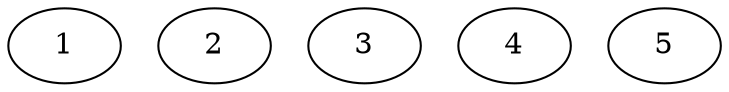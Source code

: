 digraph "Random_N5_EdgeDensity5%_P5.dot" {
	1	[Weight=23];
	2	[Weight=11];
	3	[Weight=11];
	4	[Weight=21];
	5	[Weight=12];
}
